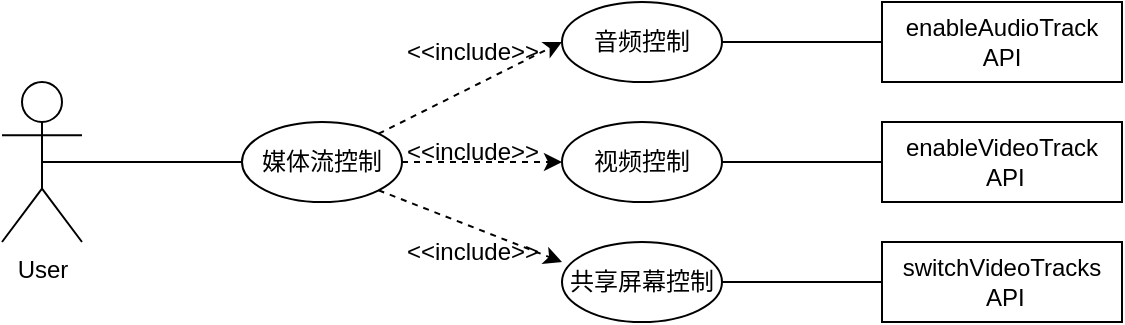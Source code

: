 <mxfile>
    <diagram id="LY5kRO3YtzQVNItrUady" name="Page-1">
        <mxGraphModel dx="870" dy="611" grid="1" gridSize="10" guides="1" tooltips="1" connect="1" arrows="1" fold="1" page="1" pageScale="1" pageWidth="827" pageHeight="1169" math="0" shadow="0">
            <root>
                <mxCell id="0"/>
                <mxCell id="1" parent="0"/>
                <mxCell id="32" value="User" style="shape=umlActor;verticalLabelPosition=bottom;verticalAlign=top;html=1;outlineConnect=0;rounded=1;" vertex="1" parent="1">
                    <mxGeometry x="80" y="240" width="40" height="80" as="geometry"/>
                </mxCell>
                <mxCell id="33" value="" style="endArrow=classic;dashed=1;html=1;exitX=1;exitY=0.5;exitDx=0;exitDy=0;" edge="1" parent="1" source="34">
                    <mxGeometry width="50" height="50" relative="1" as="geometry">
                        <mxPoint x="140" y="320" as="sourcePoint"/>
                        <mxPoint x="360" y="280" as="targetPoint"/>
                        <Array as="points"/>
                    </mxGeometry>
                </mxCell>
                <mxCell id="34" value="媒体流控制" style="ellipse;whiteSpace=wrap;html=1;rounded=1;" vertex="1" parent="1">
                    <mxGeometry x="200" y="260" width="80" height="40" as="geometry"/>
                </mxCell>
                <mxCell id="35" value="" style="endArrow=none;html=1;rounded=1;entryX=0;entryY=0.5;entryDx=0;entryDy=0;exitX=0.5;exitY=0.5;exitDx=0;exitDy=0;exitPerimeter=0;" edge="1" parent="1" source="32" target="34">
                    <mxGeometry width="50" height="50" relative="1" as="geometry">
                        <mxPoint x="390" y="260" as="sourcePoint"/>
                        <mxPoint x="440" y="210" as="targetPoint"/>
                    </mxGeometry>
                </mxCell>
                <mxCell id="36" value="视频控制" style="ellipse;whiteSpace=wrap;html=1;rounded=1;" vertex="1" parent="1">
                    <mxGeometry x="360" y="260" width="80" height="40" as="geometry"/>
                </mxCell>
                <mxCell id="37" value="switchVideoTracks&lt;br&gt;&amp;nbsp;API" style="rounded=0;whiteSpace=wrap;html=1;" vertex="1" parent="1">
                    <mxGeometry x="520" y="320" width="120" height="40" as="geometry"/>
                </mxCell>
                <mxCell id="38" value="" style="endArrow=none;html=1;rounded=1;entryX=0;entryY=0.5;entryDx=0;entryDy=0;exitX=1;exitY=0.5;exitDx=0;exitDy=0;" edge="1" parent="1" source="44" target="37">
                    <mxGeometry width="50" height="50" relative="1" as="geometry">
                        <mxPoint x="390" y="370" as="sourcePoint"/>
                        <mxPoint x="440" y="320" as="targetPoint"/>
                    </mxGeometry>
                </mxCell>
                <mxCell id="39" value="&amp;lt;&amp;lt;include&amp;gt;&amp;gt;" style="text;html=1;align=center;verticalAlign=middle;resizable=0;points=[];autosize=1;strokeColor=none;fillColor=none;" vertex="1" parent="1">
                    <mxGeometry x="270" y="260" width="90" height="30" as="geometry"/>
                </mxCell>
                <mxCell id="40" value="" style="endArrow=classic;dashed=1;html=1;exitX=1;exitY=0;exitDx=0;exitDy=0;entryX=0;entryY=0.5;entryDx=0;entryDy=0;" edge="1" parent="1" source="34" target="41">
                    <mxGeometry width="50" height="50" relative="1" as="geometry">
                        <mxPoint x="280" y="220" as="sourcePoint"/>
                        <mxPoint x="360" y="220" as="targetPoint"/>
                        <Array as="points"/>
                    </mxGeometry>
                </mxCell>
                <mxCell id="41" value="音频控制" style="ellipse;whiteSpace=wrap;html=1;rounded=1;" vertex="1" parent="1">
                    <mxGeometry x="360" y="200" width="80" height="40" as="geometry"/>
                </mxCell>
                <mxCell id="42" value="&amp;lt;&amp;lt;include&amp;gt;&amp;gt;" style="text;html=1;align=center;verticalAlign=middle;resizable=0;points=[];autosize=1;strokeColor=none;fillColor=none;" vertex="1" parent="1">
                    <mxGeometry x="270" y="210" width="90" height="30" as="geometry"/>
                </mxCell>
                <mxCell id="43" value="" style="endArrow=classic;dashed=1;html=1;exitX=1;exitY=1;exitDx=0;exitDy=0;" edge="1" parent="1" source="34">
                    <mxGeometry width="50" height="50" relative="1" as="geometry">
                        <mxPoint x="280" y="330" as="sourcePoint"/>
                        <mxPoint x="360" y="330" as="targetPoint"/>
                        <Array as="points"/>
                    </mxGeometry>
                </mxCell>
                <mxCell id="44" value="共享屏幕控制" style="ellipse;whiteSpace=wrap;html=1;rounded=1;" vertex="1" parent="1">
                    <mxGeometry x="360" y="320" width="80" height="40" as="geometry"/>
                </mxCell>
                <mxCell id="45" value="&amp;lt;&amp;lt;include&amp;gt;&amp;gt;" style="text;html=1;align=center;verticalAlign=middle;resizable=0;points=[];autosize=1;strokeColor=none;fillColor=none;" vertex="1" parent="1">
                    <mxGeometry x="270" y="310" width="90" height="30" as="geometry"/>
                </mxCell>
                <mxCell id="47" value="enableAudioTrack &lt;br&gt;API" style="rounded=0;whiteSpace=wrap;html=1;" vertex="1" parent="1">
                    <mxGeometry x="520" y="200" width="120" height="40" as="geometry"/>
                </mxCell>
                <mxCell id="48" value="" style="endArrow=none;html=1;rounded=1;entryX=0;entryY=0.5;entryDx=0;entryDy=0;exitX=1;exitY=0.5;exitDx=0;exitDy=0;" edge="1" parent="1" target="47" source="41">
                    <mxGeometry width="50" height="50" relative="1" as="geometry">
                        <mxPoint x="460" y="210" as="sourcePoint"/>
                        <mxPoint x="440" y="200" as="targetPoint"/>
                    </mxGeometry>
                </mxCell>
                <mxCell id="49" value="enableVideoTrack&lt;br&gt;&amp;nbsp;API" style="rounded=0;whiteSpace=wrap;html=1;" vertex="1" parent="1">
                    <mxGeometry x="520" y="260" width="120" height="40" as="geometry"/>
                </mxCell>
                <mxCell id="50" value="" style="endArrow=none;html=1;rounded=1;entryX=0;entryY=0.5;entryDx=0;entryDy=0;" edge="1" parent="1" target="49">
                    <mxGeometry width="50" height="50" relative="1" as="geometry">
                        <mxPoint x="440" y="280" as="sourcePoint"/>
                        <mxPoint x="440" y="260" as="targetPoint"/>
                    </mxGeometry>
                </mxCell>
            </root>
        </mxGraphModel>
    </diagram>
</mxfile>